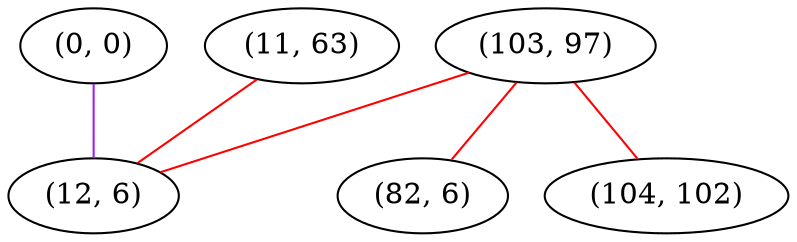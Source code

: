 graph "" {
"(0, 0)";
"(103, 97)";
"(11, 63)";
"(12, 6)";
"(82, 6)";
"(104, 102)";
"(0, 0)" -- "(12, 6)"  [color=purple, key=0, weight=4];
"(103, 97)" -- "(104, 102)"  [color=red, key=0, weight=1];
"(103, 97)" -- "(82, 6)"  [color=red, key=0, weight=1];
"(103, 97)" -- "(12, 6)"  [color=red, key=0, weight=1];
"(11, 63)" -- "(12, 6)"  [color=red, key=0, weight=1];
}
